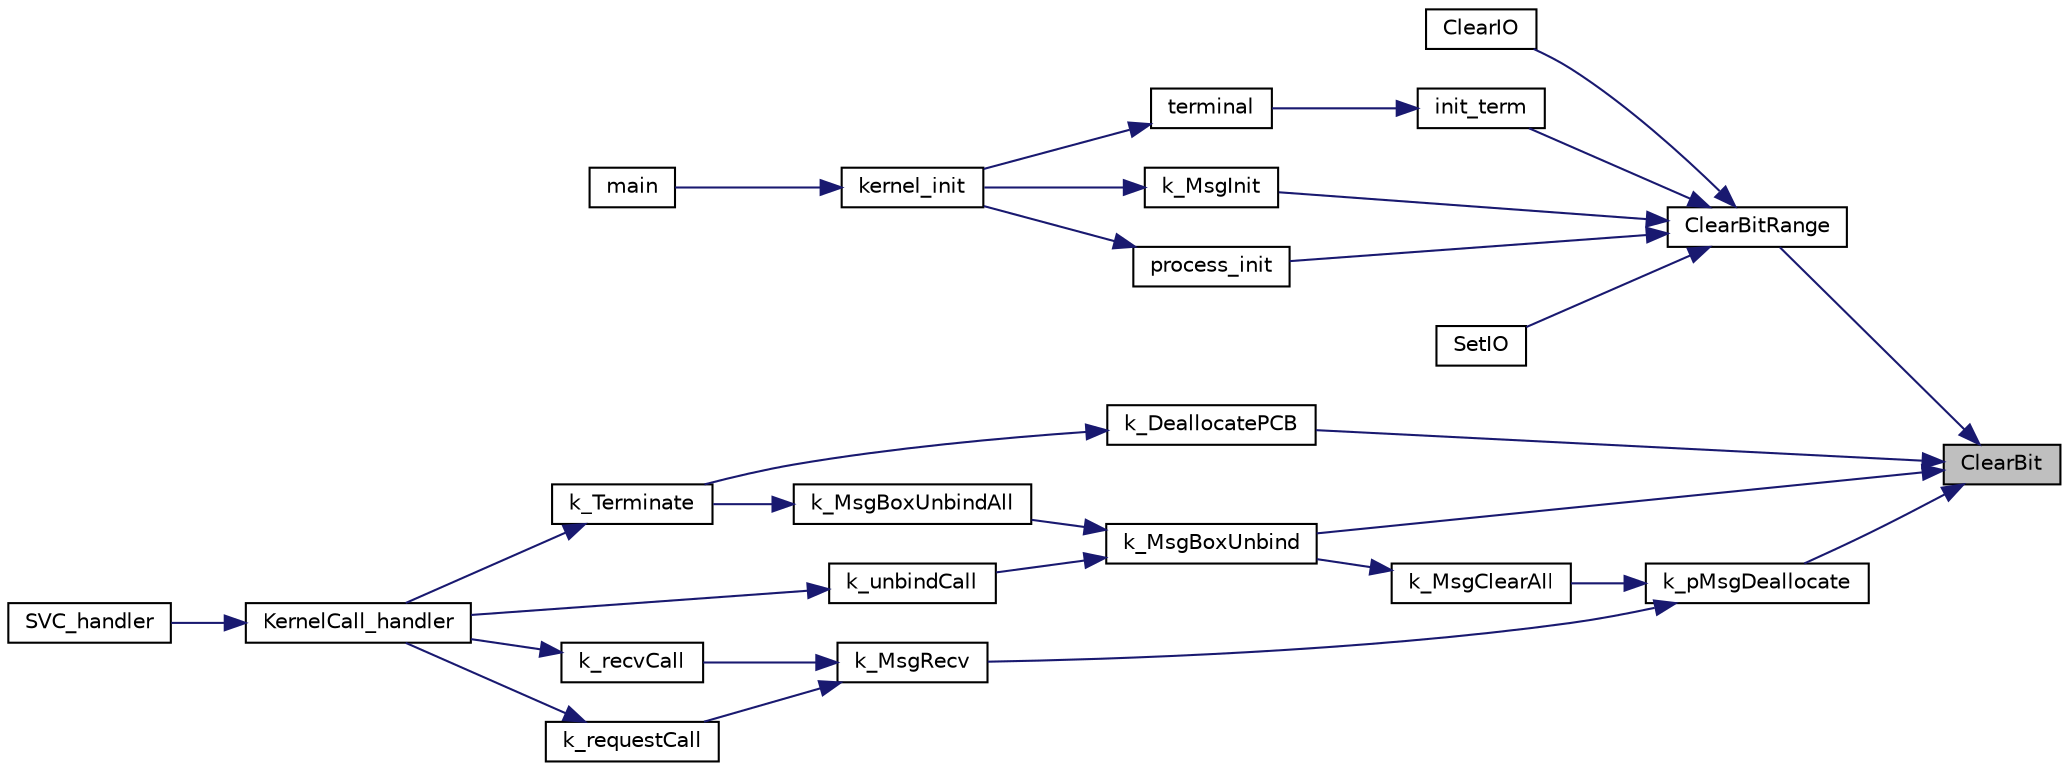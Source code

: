 digraph "ClearBit"
{
 // LATEX_PDF_SIZE
  edge [fontname="Helvetica",fontsize="10",labelfontname="Helvetica",labelfontsize="10"];
  node [fontname="Helvetica",fontsize="10",shape=record];
  rankdir="RL";
  Node1 [label="ClearBit",height=0.2,width=0.4,color="black", fillcolor="grey75", style="filled", fontcolor="black",tooltip="Clears a specific bit in a bitmap."];
  Node1 -> Node2 [dir="back",color="midnightblue",fontsize="10",style="solid",fontname="Helvetica"];
  Node2 [label="ClearBitRange",height=0.2,width=0.4,color="black", fillcolor="white", style="filled",URL="$bitmap_8h.html#ac411bcde8500dba1cd5b676d8f02c230",tooltip="Clears a range of bits from start to end."];
  Node2 -> Node3 [dir="back",color="midnightblue",fontsize="10",style="solid",fontname="Helvetica"];
  Node3 [label="ClearIO",height=0.2,width=0.4,color="black", fillcolor="white", style="filled",URL="$k__terminal_8h.html#aaa27a5cf4effb4de9793dbc5d8485251",tooltip=" "];
  Node2 -> Node4 [dir="back",color="midnightblue",fontsize="10",style="solid",fontname="Helvetica"];
  Node4 [label="init_term",height=0.2,width=0.4,color="black", fillcolor="white", style="filled",URL="$k__terminal_8h.html#a3cbd88ed10b5fb037f3a043d3513cbf3",tooltip="Initializes the terminal settings."];
  Node4 -> Node5 [dir="back",color="midnightblue",fontsize="10",style="solid",fontname="Helvetica"];
  Node5 [label="terminal",height=0.2,width=0.4,color="black", fillcolor="white", style="filled",URL="$k__terminal_8h.html#aadb0857d6d4bedf44cea1a4d10b01947",tooltip="Terminal process."];
  Node5 -> Node6 [dir="back",color="midnightblue",fontsize="10",style="solid",fontname="Helvetica"];
  Node6 [label="kernel_init",height=0.2,width=0.4,color="black", fillcolor="white", style="filled",URL="$k__handlers_8h.html#a3f19ffb1e6c83b6c0203fd69c0534437",tooltip="Initializes kernel data structures, drivers, and critical processes."];
  Node6 -> Node7 [dir="back",color="midnightblue",fontsize="10",style="solid",fontname="Helvetica"];
  Node7 [label="main",height=0.2,width=0.4,color="black", fillcolor="white", style="filled",URL="$main_8c.html#a840291bc02cba5474a4cb46a9b9566fe",tooltip="main.c"];
  Node2 -> Node8 [dir="back",color="midnightblue",fontsize="10",style="solid",fontname="Helvetica"];
  Node8 [label="k_MsgInit",height=0.2,width=0.4,color="black", fillcolor="white", style="filled",URL="$k__messaging_8h.html#a131bebb939c80d50ad16a2d5a9c43b1d",tooltip="Initalizes the Messaging Module."];
  Node8 -> Node6 [dir="back",color="midnightblue",fontsize="10",style="solid",fontname="Helvetica"];
  Node2 -> Node9 [dir="back",color="midnightblue",fontsize="10",style="solid",fontname="Helvetica"];
  Node9 [label="process_init",height=0.2,width=0.4,color="black", fillcolor="white", style="filled",URL="$k__processes_8h.html#aae4d3240509e9d67a749da3ea506522a",tooltip="Initializes the kernel's process data structures and parameters."];
  Node9 -> Node6 [dir="back",color="midnightblue",fontsize="10",style="solid",fontname="Helvetica"];
  Node2 -> Node10 [dir="back",color="midnightblue",fontsize="10",style="solid",fontname="Helvetica"];
  Node10 [label="SetIO",height=0.2,width=0.4,color="black", fillcolor="white", style="filled",URL="$k__terminal_8h.html#a2b892bb8fbb3ea3eae878299e47bbb6c",tooltip=" "];
  Node1 -> Node11 [dir="back",color="midnightblue",fontsize="10",style="solid",fontname="Helvetica"];
  Node11 [label="k_DeallocatePCB",height=0.2,width=0.4,color="black", fillcolor="white", style="filled",URL="$k__processes_8h.html#ae25db96c8981472d79072a8697d22a27",tooltip="De-allocates a PCB."];
  Node11 -> Node12 [dir="back",color="midnightblue",fontsize="10",style="solid",fontname="Helvetica"];
  Node12 [label="k_Terminate",height=0.2,width=0.4,color="black", fillcolor="white", style="filled",URL="$k__handlers_8h.html#aadffaeb748922aa217329a31c4663a95",tooltip="Terminates the running process."];
  Node12 -> Node13 [dir="back",color="midnightblue",fontsize="10",style="solid",fontname="Helvetica"];
  Node13 [label="KernelCall_handler",height=0.2,width=0.4,color="black", fillcolor="white", style="filled",URL="$k__handlers_8h.html#a53c69e53135737e747747a3a6eb8dd69",tooltip="Kernel Call Handler function."];
  Node13 -> Node14 [dir="back",color="midnightblue",fontsize="10",style="solid",fontname="Helvetica"];
  Node14 [label="SVC_handler",height=0.2,width=0.4,color="black", fillcolor="white", style="filled",URL="$k__handlers_8c.html#a5703d8fe19774bd873f7d7db5cd60242",tooltip="Supervisor Call trap handler."];
  Node1 -> Node15 [dir="back",color="midnightblue",fontsize="10",style="solid",fontname="Helvetica"];
  Node15 [label="k_MsgBoxUnbind",height=0.2,width=0.4,color="black", fillcolor="white", style="filled",URL="$k__messaging_8h.html#a634e8b22ad815f934aa721f3bffc5630",tooltip="Unbinds a message box from a process."];
  Node15 -> Node16 [dir="back",color="midnightblue",fontsize="10",style="solid",fontname="Helvetica"];
  Node16 [label="k_MsgBoxUnbindAll",height=0.2,width=0.4,color="black", fillcolor="white", style="filled",URL="$k__messaging_8h.html#aa10175dda682467af0afb21aa1785efc",tooltip="Unbinds all message boxes bound to a process."];
  Node16 -> Node12 [dir="back",color="midnightblue",fontsize="10",style="solid",fontname="Helvetica"];
  Node15 -> Node17 [dir="back",color="midnightblue",fontsize="10",style="solid",fontname="Helvetica"];
  Node17 [label="k_unbindCall",height=0.2,width=0.4,color="black", fillcolor="white", style="filled",URL="$k__handlers_8h.html#a276094c1bdb99ff7f5fad586760f28d1",tooltip="Performs all operations required for unbinding a message box to running process."];
  Node17 -> Node13 [dir="back",color="midnightblue",fontsize="10",style="solid",fontname="Helvetica"];
  Node1 -> Node18 [dir="back",color="midnightblue",fontsize="10",style="solid",fontname="Helvetica"];
  Node18 [label="k_pMsgDeallocate",height=0.2,width=0.4,color="black", fillcolor="white", style="filled",URL="$k__messaging_8h.html#a1f49ca1a455ee48b9566a2c6257aab49",tooltip="De-allocates a message."];
  Node18 -> Node19 [dir="back",color="midnightblue",fontsize="10",style="solid",fontname="Helvetica"];
  Node19 [label="k_MsgClearAll",height=0.2,width=0.4,color="black", fillcolor="white", style="filled",URL="$k__messaging_8h.html#a343391f72abbf77fc8d2958500298af1",tooltip="Clears all Messages currently in the message box."];
  Node19 -> Node15 [dir="back",color="midnightblue",fontsize="10",style="solid",fontname="Helvetica"];
  Node18 -> Node20 [dir="back",color="midnightblue",fontsize="10",style="solid",fontname="Helvetica"];
  Node20 [label="k_MsgRecv",height=0.2,width=0.4,color="black", fillcolor="white", style="filled",URL="$k__messaging_8h.html#a410b0e1c8cc0056a178c1ef49ad45bc4",tooltip="Recieves a message from a process to another."];
  Node20 -> Node21 [dir="back",color="midnightblue",fontsize="10",style="solid",fontname="Helvetica"];
  Node21 [label="k_recvCall",height=0.2,width=0.4,color="black", fillcolor="white", style="filled",URL="$k__handlers_8h.html#ae6d9745010d84afa874ab46ec9a85790",tooltip="Performs all operations required to receive a message from a message box to a message box belonging t..."];
  Node21 -> Node13 [dir="back",color="midnightblue",fontsize="10",style="solid",fontname="Helvetica"];
  Node20 -> Node22 [dir="back",color="midnightblue",fontsize="10",style="solid",fontname="Helvetica"];
  Node22 [label="k_requestCall",height=0.2,width=0.4,color="black", fillcolor="white", style="filled",URL="$k__handlers_8h.html#a868c3d8f4b853b0704586dc61488138e",tooltip="Performs all operations required to perform the request transaction between a message box belonging t..."];
  Node22 -> Node13 [dir="back",color="midnightblue",fontsize="10",style="solid",fontname="Helvetica"];
}
